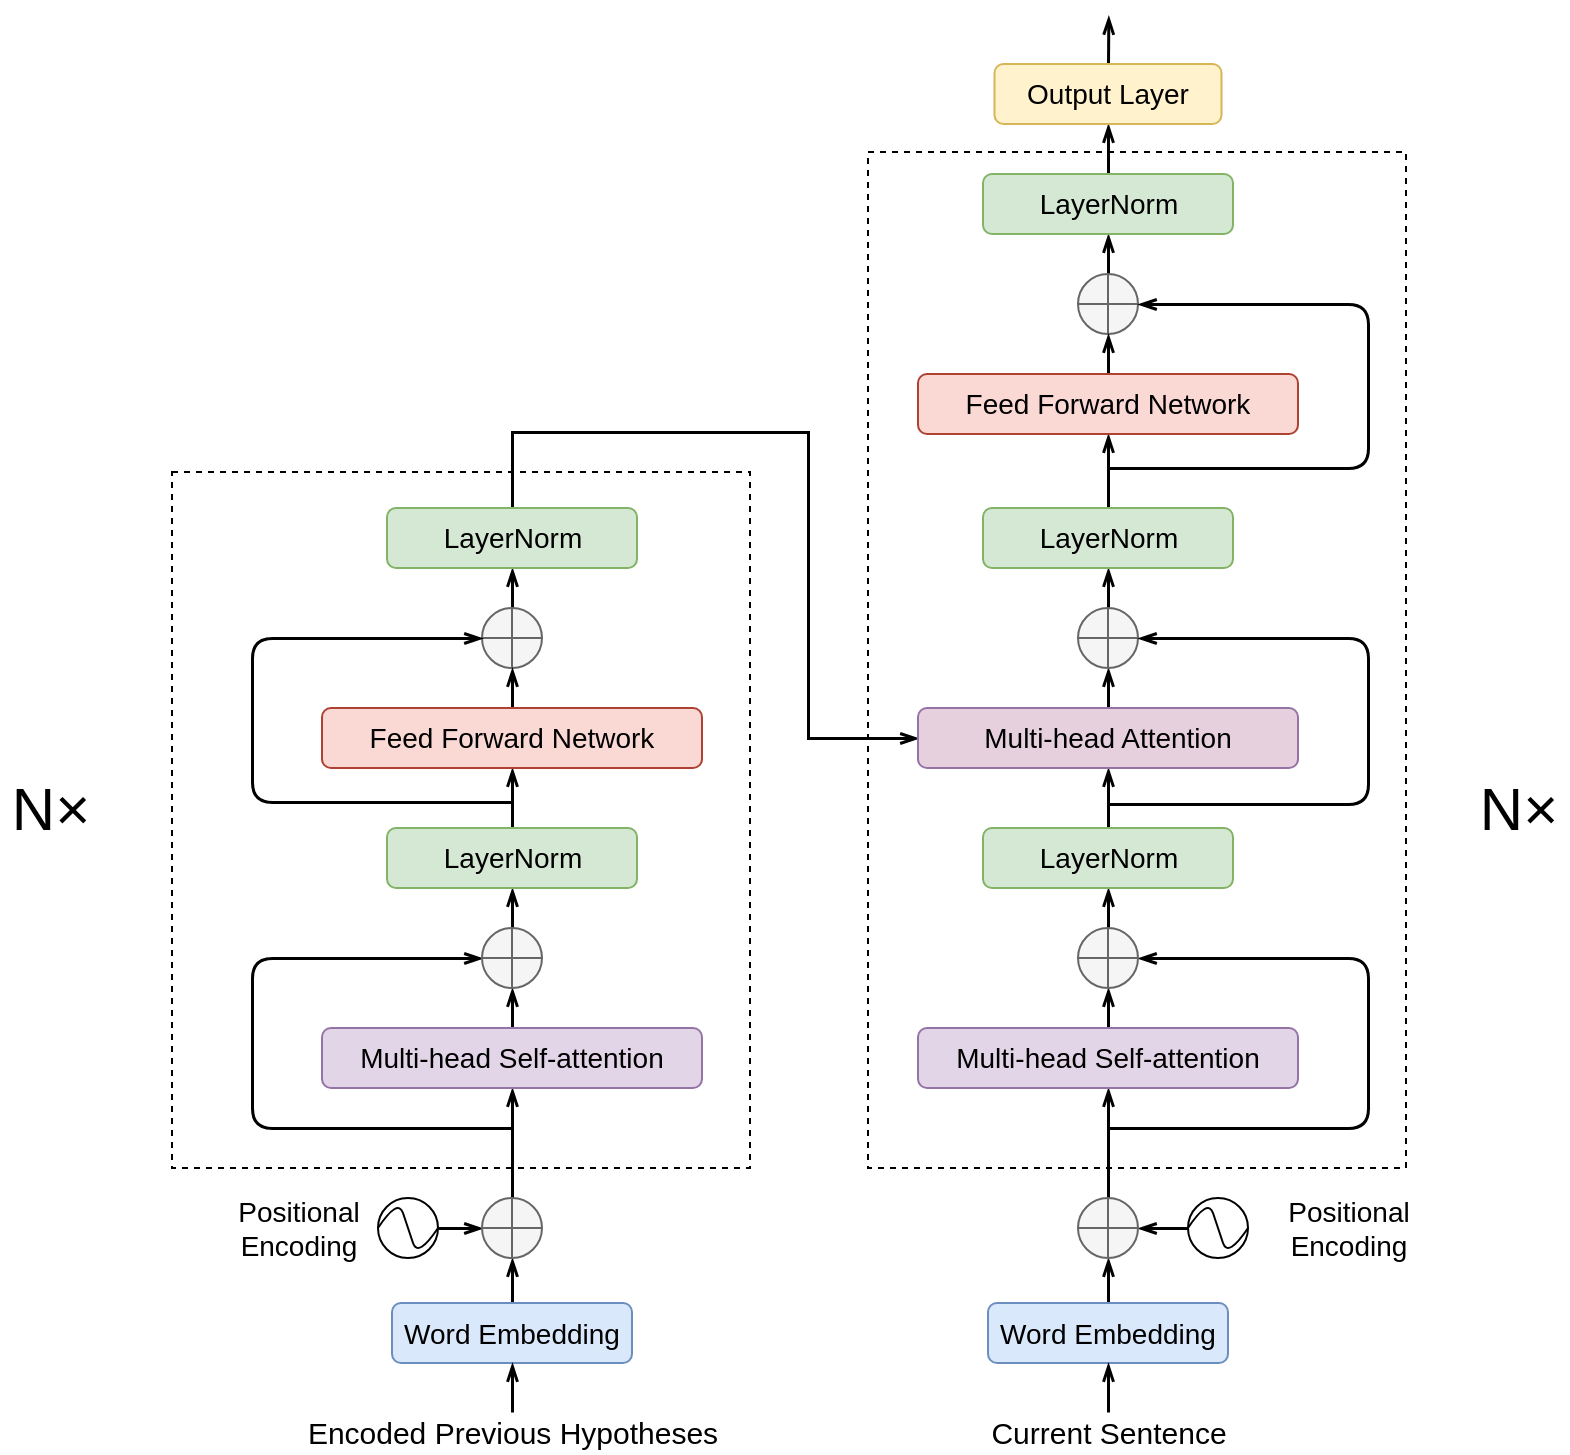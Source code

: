 <mxfile version="16.2.2" type="github"><diagram id="z0HHgGlnCuGLutk6PVgF" name="Page-1"><mxGraphModel dx="2427" dy="2175" grid="1" gridSize="10" guides="1" tooltips="1" connect="1" arrows="1" fold="1" page="1" pageScale="1" pageWidth="850" pageHeight="1100" math="1" shadow="0"><root><mxCell id="0"/><mxCell id="1" parent="0"/><mxCell id="CTJLBTLDGU4M1NpmP4fn-86" value="" style="rounded=0;whiteSpace=wrap;html=1;shadow=0;glass=0;dashed=1;sketch=0;fillColor=none;" parent="1" vertex="1"><mxGeometry x="-238" y="190" width="289" height="348" as="geometry"/></mxCell><mxCell id="CTJLBTLDGU4M1NpmP4fn-3" style="edgeStyle=orthogonalEdgeStyle;rounded=0;orthogonalLoop=1;jettySize=auto;html=1;entryX=0.5;entryY=1;entryDx=0;entryDy=0;strokeWidth=1.5;endArrow=openThin;endFill=0;exitX=0.5;exitY=0;exitDx=0;exitDy=0;" parent="1" target="CTJLBTLDGU4M1NpmP4fn-2" edge="1" source="CTJLBTLDGU4M1NpmP4fn-72"><mxGeometry relative="1" as="geometry"><mxPoint x="-68" y="537" as="sourcePoint"/></mxGeometry></mxCell><mxCell id="CTJLBTLDGU4M1NpmP4fn-6" style="edgeStyle=orthogonalEdgeStyle;rounded=0;orthogonalLoop=1;jettySize=auto;html=1;exitX=0.5;exitY=0;exitDx=0;exitDy=0;entryX=0.5;entryY=1;entryDx=0;entryDy=0;endArrow=openThin;endFill=0;strokeWidth=1.5;" parent="1" source="CTJLBTLDGU4M1NpmP4fn-2" target="CTJLBTLDGU4M1NpmP4fn-5" edge="1"><mxGeometry relative="1" as="geometry"/></mxCell><mxCell id="CTJLBTLDGU4M1NpmP4fn-2" value="&lt;span style=&quot;font-size: 14px&quot;&gt;Multi-head Self-attention&lt;/span&gt;" style="rounded=1;whiteSpace=wrap;html=1;fillColor=#e1d5e7;strokeColor=#9673a6;" parent="1" vertex="1"><mxGeometry x="-163" y="468" width="190" height="30" as="geometry"/></mxCell><mxCell id="CTJLBTLDGU4M1NpmP4fn-4" value="" style="edgeStyle=elbowEdgeStyle;elbow=horizontal;endArrow=openThin;html=1;strokeWidth=1.5;entryX=0;entryY=0.5;entryDx=0;entryDy=0;endFill=0;" parent="1" target="CTJLBTLDGU4M1NpmP4fn-5" edge="1"><mxGeometry width="50" height="50" relative="1" as="geometry"><mxPoint x="-68" y="518" as="sourcePoint"/><mxPoint x="32" y="428" as="targetPoint"/><Array as="points"><mxPoint x="-198" y="478"/><mxPoint x="102" y="458"/></Array></mxGeometry></mxCell><mxCell id="CTJLBTLDGU4M1NpmP4fn-12" style="edgeStyle=orthogonalEdgeStyle;rounded=0;orthogonalLoop=1;jettySize=auto;html=1;exitX=0.5;exitY=0;exitDx=0;exitDy=0;entryX=0.5;entryY=1;entryDx=0;entryDy=0;endArrow=openThin;endFill=0;strokeWidth=1.5;" parent="1" source="CTJLBTLDGU4M1NpmP4fn-5" target="CTJLBTLDGU4M1NpmP4fn-7" edge="1"><mxGeometry relative="1" as="geometry"/></mxCell><mxCell id="CTJLBTLDGU4M1NpmP4fn-5" value="" style="shape=orEllipse;perimeter=ellipsePerimeter;whiteSpace=wrap;html=1;backgroundOutline=1;fillColor=#f5f5f5;strokeColor=#666666;fontColor=#333333;" parent="1" vertex="1"><mxGeometry x="-83" y="418" width="30" height="30" as="geometry"/></mxCell><mxCell id="CTJLBTLDGU4M1NpmP4fn-11" style="edgeStyle=orthogonalEdgeStyle;rounded=0;orthogonalLoop=1;jettySize=auto;html=1;exitX=0.5;exitY=0;exitDx=0;exitDy=0;entryX=0.5;entryY=1;entryDx=0;entryDy=0;endArrow=openThin;endFill=0;strokeWidth=1.5;" parent="1" source="CTJLBTLDGU4M1NpmP4fn-7" target="CTJLBTLDGU4M1NpmP4fn-10" edge="1"><mxGeometry relative="1" as="geometry"/></mxCell><mxCell id="CTJLBTLDGU4M1NpmP4fn-7" value="&lt;span style=&quot;font-size: 14px&quot;&gt;LayerNorm&lt;/span&gt;" style="rounded=1;whiteSpace=wrap;html=1;fillColor=#d5e8d4;strokeColor=#82b366;" parent="1" vertex="1"><mxGeometry x="-130.5" y="368" width="125" height="30" as="geometry"/></mxCell><mxCell id="CTJLBTLDGU4M1NpmP4fn-16" style="edgeStyle=orthogonalEdgeStyle;rounded=0;orthogonalLoop=1;jettySize=auto;html=1;exitX=0.5;exitY=0;exitDx=0;exitDy=0;entryX=0.5;entryY=1;entryDx=0;entryDy=0;endArrow=openThin;endFill=0;strokeWidth=1.5;" parent="1" source="CTJLBTLDGU4M1NpmP4fn-9" target="CTJLBTLDGU4M1NpmP4fn-15" edge="1"><mxGeometry relative="1" as="geometry"/></mxCell><mxCell id="CTJLBTLDGU4M1NpmP4fn-9" value="" style="shape=orEllipse;perimeter=ellipsePerimeter;whiteSpace=wrap;html=1;backgroundOutline=1;fillColor=#f5f5f5;strokeColor=#666666;fontColor=#333333;" parent="1" vertex="1"><mxGeometry x="-83" y="258" width="30" height="30" as="geometry"/></mxCell><mxCell id="CTJLBTLDGU4M1NpmP4fn-13" style="edgeStyle=orthogonalEdgeStyle;rounded=0;orthogonalLoop=1;jettySize=auto;html=1;exitX=0.5;exitY=0;exitDx=0;exitDy=0;entryX=0.5;entryY=1;entryDx=0;entryDy=0;endArrow=openThin;endFill=0;strokeWidth=1.5;" parent="1" source="CTJLBTLDGU4M1NpmP4fn-10" target="CTJLBTLDGU4M1NpmP4fn-9" edge="1"><mxGeometry relative="1" as="geometry"/></mxCell><mxCell id="CTJLBTLDGU4M1NpmP4fn-10" value="&lt;span style=&quot;font-size: 14px&quot;&gt;Feed Forward Network&lt;/span&gt;" style="rounded=1;whiteSpace=wrap;html=1;fillColor=#fad9d5;strokeColor=#ae4132;" parent="1" vertex="1"><mxGeometry x="-163" y="308" width="190" height="30" as="geometry"/></mxCell><mxCell id="CTJLBTLDGU4M1NpmP4fn-14" value="" style="edgeStyle=elbowEdgeStyle;elbow=horizontal;endArrow=openThin;html=1;strokeWidth=1.5;endFill=0;entryX=0;entryY=0.5;entryDx=0;entryDy=0;" parent="1" target="CTJLBTLDGU4M1NpmP4fn-9" edge="1"><mxGeometry width="50" height="50" relative="1" as="geometry"><mxPoint x="-68" y="355" as="sourcePoint"/><mxPoint x="-88" y="288" as="targetPoint"/><Array as="points"><mxPoint x="-198" y="318"/></Array></mxGeometry></mxCell><mxCell id="CTJLBTLDGU4M1NpmP4fn-18" style="edgeStyle=orthogonalEdgeStyle;rounded=0;orthogonalLoop=1;jettySize=auto;html=1;exitX=0.5;exitY=0;exitDx=0;exitDy=0;endArrow=openThin;endFill=0;strokeWidth=1.5;entryX=0;entryY=0.5;entryDx=0;entryDy=0;" parent="1" source="CTJLBTLDGU4M1NpmP4fn-15" edge="1" target="Ly3B1sIh1hLR3FMpoDLW-36"><mxGeometry relative="1" as="geometry"><mxPoint x="-159" y="164" as="targetPoint"/><Array as="points"><mxPoint x="-68" y="170"/><mxPoint x="80" y="170"/><mxPoint x="80" y="323"/></Array></mxGeometry></mxCell><mxCell id="CTJLBTLDGU4M1NpmP4fn-15" value="&lt;span style=&quot;font-size: 14px&quot;&gt;LayerNorm&lt;/span&gt;" style="rounded=1;whiteSpace=wrap;html=1;fillColor=#d5e8d4;strokeColor=#82b366;" parent="1" vertex="1"><mxGeometry x="-130.5" y="208" width="125" height="30" as="geometry"/></mxCell><mxCell id="CTJLBTLDGU4M1NpmP4fn-75" style="edgeStyle=none;rounded=0;orthogonalLoop=1;jettySize=auto;html=1;exitX=0.5;exitY=0;exitDx=0;exitDy=0;entryX=0.5;entryY=1;entryDx=0;entryDy=0;endArrow=openThin;endFill=0;strokeWidth=1.5;" parent="1" source="CTJLBTLDGU4M1NpmP4fn-62" target="CTJLBTLDGU4M1NpmP4fn-72" edge="1"><mxGeometry relative="1" as="geometry"/></mxCell><mxCell id="CTJLBTLDGU4M1NpmP4fn-62" value="&lt;font style=&quot;font-size: 14px&quot;&gt;Word Embedding&lt;/font&gt;" style="rounded=1;whiteSpace=wrap;html=1;fillColor=#dae8fc;strokeColor=#6c8ebf;" parent="1" vertex="1"><mxGeometry x="-128" y="605.5" width="120" height="30" as="geometry"/></mxCell><mxCell id="CTJLBTLDGU4M1NpmP4fn-64" value="" style="endArrow=openThin;html=1;strokeWidth=1.5;entryX=0.5;entryY=1;entryDx=0;entryDy=0;endFill=0;" parent="1" edge="1"><mxGeometry width="50" height="50" relative="1" as="geometry"><mxPoint x="-68" y="660" as="sourcePoint"/><mxPoint x="-68.0" y="635.5" as="targetPoint"/></mxGeometry></mxCell><mxCell id="CTJLBTLDGU4M1NpmP4fn-90" style="edgeStyle=none;rounded=0;orthogonalLoop=1;jettySize=auto;html=1;exitX=1;exitY=0.5;exitDx=0;exitDy=0;entryX=0;entryY=0.5;entryDx=0;entryDy=0;endArrow=openThin;endFill=0;strokeWidth=1.5;" parent="1" source="CTJLBTLDGU4M1NpmP4fn-65" target="CTJLBTLDGU4M1NpmP4fn-72" edge="1"><mxGeometry relative="1" as="geometry"/></mxCell><mxCell id="CTJLBTLDGU4M1NpmP4fn-65" value="" style="ellipse;whiteSpace=wrap;html=1;aspect=fixed;rounded=0;shadow=0;glass=0;sketch=0;strokeColor=#000000;fillColor=none;gradientColor=none;" parent="1" vertex="1"><mxGeometry x="-135" y="553" width="30" height="30" as="geometry"/></mxCell><mxCell id="CTJLBTLDGU4M1NpmP4fn-69" value="" style="curved=1;endArrow=none;html=1;strokeWidth=1;exitX=0;exitY=0.5;exitDx=0;exitDy=0;entryX=1;entryY=0.5;entryDx=0;entryDy=0;endFill=0;" parent="1" source="CTJLBTLDGU4M1NpmP4fn-65" target="CTJLBTLDGU4M1NpmP4fn-65" edge="1"><mxGeometry width="50" height="50" relative="1" as="geometry"><mxPoint x="-125" y="612" as="sourcePoint"/><mxPoint x="-75" y="562" as="targetPoint"/><Array as="points"><mxPoint x="-125" y="553"/><mxPoint x="-120" y="568"/><mxPoint x="-115" y="583"/></Array></mxGeometry></mxCell><mxCell id="CTJLBTLDGU4M1NpmP4fn-71" value="&lt;font style=&quot;font-size: 14px&quot;&gt;Positional&lt;br&gt;Encoding&lt;/font&gt;" style="text;html=1;align=center;verticalAlign=middle;resizable=0;points=[];autosize=1;strokeColor=none;" parent="1" vertex="1"><mxGeometry x="-215" y="548" width="80" height="40" as="geometry"/></mxCell><mxCell id="CTJLBTLDGU4M1NpmP4fn-72" value="" style="shape=orEllipse;perimeter=ellipsePerimeter;whiteSpace=wrap;html=1;backgroundOutline=1;fillColor=#f5f5f5;strokeColor=#666666;fontColor=#333333;" parent="1" vertex="1"><mxGeometry x="-83" y="553" width="30" height="30" as="geometry"/></mxCell><mxCell id="CTJLBTLDGU4M1NpmP4fn-84" value="&lt;font style=&quot;font-size: 30px&quot;&gt;N×&lt;/font&gt;" style="text;html=1;align=center;verticalAlign=middle;resizable=0;points=[];autosize=1;strokeColor=none;" parent="1" vertex="1"><mxGeometry x="-324" y="343" width="50" height="30" as="geometry"/></mxCell><mxCell id="Ly3B1sIh1hLR3FMpoDLW-1" value="&lt;font style=&quot;font-size: 15px&quot;&gt;Encoded Previous Hypotheses&lt;/font&gt;" style="text;html=1;align=center;verticalAlign=middle;resizable=0;points=[];autosize=1;strokeColor=none;fillColor=none;" vertex="1" parent="1"><mxGeometry x="-178" y="660" width="220" height="20" as="geometry"/></mxCell><mxCell id="Ly3B1sIh1hLR3FMpoDLW-2" value="" style="rounded=0;whiteSpace=wrap;html=1;shadow=0;glass=0;dashed=1;sketch=0;fillColor=none;" vertex="1" parent="1"><mxGeometry x="110" y="30" width="269" height="508" as="geometry"/></mxCell><mxCell id="Ly3B1sIh1hLR3FMpoDLW-3" style="edgeStyle=orthogonalEdgeStyle;rounded=0;orthogonalLoop=1;jettySize=auto;html=1;entryX=0.5;entryY=1;entryDx=0;entryDy=0;strokeWidth=1.5;endArrow=openThin;endFill=0;exitX=0.5;exitY=0;exitDx=0;exitDy=0;" edge="1" parent="1" source="Ly3B1sIh1hLR3FMpoDLW-30" target="Ly3B1sIh1hLR3FMpoDLW-5"><mxGeometry relative="1" as="geometry"><mxPoint x="230" y="537" as="sourcePoint"/></mxGeometry></mxCell><mxCell id="Ly3B1sIh1hLR3FMpoDLW-4" style="edgeStyle=orthogonalEdgeStyle;rounded=0;orthogonalLoop=1;jettySize=auto;html=1;exitX=0.5;exitY=0;exitDx=0;exitDy=0;entryX=0.5;entryY=1;entryDx=0;entryDy=0;endArrow=openThin;endFill=0;strokeWidth=1.5;" edge="1" parent="1" source="Ly3B1sIh1hLR3FMpoDLW-5" target="Ly3B1sIh1hLR3FMpoDLW-8"><mxGeometry relative="1" as="geometry"/></mxCell><mxCell id="Ly3B1sIh1hLR3FMpoDLW-5" value="&lt;span style=&quot;font-size: 14px&quot;&gt;Multi-head Self-attention&lt;/span&gt;" style="rounded=1;whiteSpace=wrap;html=1;fillColor=#e1d5e7;strokeColor=#9673a6;" vertex="1" parent="1"><mxGeometry x="135" y="468" width="190" height="30" as="geometry"/></mxCell><mxCell id="Ly3B1sIh1hLR3FMpoDLW-6" value="" style="edgeStyle=elbowEdgeStyle;elbow=horizontal;endArrow=openThin;html=1;strokeWidth=1.5;entryX=1;entryY=0.5;entryDx=0;entryDy=0;endFill=0;" edge="1" parent="1" target="Ly3B1sIh1hLR3FMpoDLW-8"><mxGeometry width="50" height="50" relative="1" as="geometry"><mxPoint x="230" y="518" as="sourcePoint"/><mxPoint x="330" y="428" as="targetPoint"/><Array as="points"><mxPoint x="360" y="470"/><mxPoint x="400" y="458"/></Array></mxGeometry></mxCell><mxCell id="Ly3B1sIh1hLR3FMpoDLW-7" style="edgeStyle=orthogonalEdgeStyle;rounded=0;orthogonalLoop=1;jettySize=auto;html=1;exitX=0.5;exitY=0;exitDx=0;exitDy=0;entryX=0.5;entryY=1;entryDx=0;entryDy=0;endArrow=openThin;endFill=0;strokeWidth=1.5;" edge="1" parent="1" source="Ly3B1sIh1hLR3FMpoDLW-8" target="Ly3B1sIh1hLR3FMpoDLW-10"><mxGeometry relative="1" as="geometry"/></mxCell><mxCell id="Ly3B1sIh1hLR3FMpoDLW-8" value="" style="shape=orEllipse;perimeter=ellipsePerimeter;whiteSpace=wrap;html=1;backgroundOutline=1;fillColor=#f5f5f5;strokeColor=#666666;fontColor=#333333;" vertex="1" parent="1"><mxGeometry x="215" y="418" width="30" height="30" as="geometry"/></mxCell><mxCell id="Ly3B1sIh1hLR3FMpoDLW-9" style="edgeStyle=orthogonalEdgeStyle;rounded=0;orthogonalLoop=1;jettySize=auto;html=1;exitX=0.5;exitY=0;exitDx=0;exitDy=0;entryX=0.5;entryY=1;entryDx=0;entryDy=0;endArrow=openThin;endFill=0;strokeWidth=1.5;" edge="1" parent="1" source="Ly3B1sIh1hLR3FMpoDLW-39" target="Ly3B1sIh1hLR3FMpoDLW-14"><mxGeometry relative="1" as="geometry"><mxPoint x="230" y="201" as="sourcePoint"/></mxGeometry></mxCell><mxCell id="Ly3B1sIh1hLR3FMpoDLW-41" style="edgeStyle=orthogonalEdgeStyle;rounded=0;orthogonalLoop=1;jettySize=auto;html=1;exitX=0.5;exitY=0;exitDx=0;exitDy=0;entryX=0.5;entryY=1;entryDx=0;entryDy=0;fontSize=30;strokeWidth=1.5;endArrow=openThin;endFill=0;" edge="1" parent="1" source="Ly3B1sIh1hLR3FMpoDLW-10" target="Ly3B1sIh1hLR3FMpoDLW-36"><mxGeometry relative="1" as="geometry"/></mxCell><mxCell id="Ly3B1sIh1hLR3FMpoDLW-10" value="&lt;span style=&quot;font-size: 14px&quot;&gt;LayerNorm&lt;/span&gt;" style="rounded=1;whiteSpace=wrap;html=1;fillColor=#d5e8d4;strokeColor=#82b366;" vertex="1" parent="1"><mxGeometry x="167.5" y="368" width="125" height="30" as="geometry"/></mxCell><mxCell id="Ly3B1sIh1hLR3FMpoDLW-11" style="edgeStyle=orthogonalEdgeStyle;rounded=0;orthogonalLoop=1;jettySize=auto;html=1;exitX=0.5;exitY=0;exitDx=0;exitDy=0;entryX=0.5;entryY=1;entryDx=0;entryDy=0;endArrow=openThin;endFill=0;strokeWidth=1.5;" edge="1" parent="1" source="Ly3B1sIh1hLR3FMpoDLW-12" target="Ly3B1sIh1hLR3FMpoDLW-17"><mxGeometry relative="1" as="geometry"/></mxCell><mxCell id="Ly3B1sIh1hLR3FMpoDLW-12" value="" style="shape=orEllipse;perimeter=ellipsePerimeter;whiteSpace=wrap;html=1;backgroundOutline=1;fillColor=#f5f5f5;strokeColor=#666666;fontColor=#333333;" vertex="1" parent="1"><mxGeometry x="215" y="91" width="30" height="30" as="geometry"/></mxCell><mxCell id="Ly3B1sIh1hLR3FMpoDLW-13" style="edgeStyle=orthogonalEdgeStyle;rounded=0;orthogonalLoop=1;jettySize=auto;html=1;exitX=0.5;exitY=0;exitDx=0;exitDy=0;entryX=0.5;entryY=1;entryDx=0;entryDy=0;endArrow=openThin;endFill=0;strokeWidth=1.5;" edge="1" parent="1" source="Ly3B1sIh1hLR3FMpoDLW-14" target="Ly3B1sIh1hLR3FMpoDLW-12"><mxGeometry relative="1" as="geometry"/></mxCell><mxCell id="Ly3B1sIh1hLR3FMpoDLW-14" value="&lt;span style=&quot;font-size: 14px&quot;&gt;Feed Forward Network&lt;/span&gt;" style="rounded=1;whiteSpace=wrap;html=1;fillColor=#fad9d5;strokeColor=#ae4132;" vertex="1" parent="1"><mxGeometry x="135" y="141" width="190" height="30" as="geometry"/></mxCell><mxCell id="Ly3B1sIh1hLR3FMpoDLW-15" value="" style="edgeStyle=elbowEdgeStyle;elbow=horizontal;endArrow=openThin;html=1;strokeWidth=1.5;endFill=0;entryX=1;entryY=0.5;entryDx=0;entryDy=0;" edge="1" parent="1" target="Ly3B1sIh1hLR3FMpoDLW-12"><mxGeometry width="50" height="50" relative="1" as="geometry"><mxPoint x="230" y="188" as="sourcePoint"/><mxPoint x="210" y="121" as="targetPoint"/><Array as="points"><mxPoint x="360" y="163"/></Array></mxGeometry></mxCell><mxCell id="Ly3B1sIh1hLR3FMpoDLW-16" style="edgeStyle=orthogonalEdgeStyle;rounded=0;orthogonalLoop=1;jettySize=auto;html=1;exitX=0.5;exitY=0;exitDx=0;exitDy=0;endArrow=openThin;endFill=0;strokeWidth=1.5;entryX=0.5;entryY=1;entryDx=0;entryDy=0;" edge="1" parent="1" source="Ly3B1sIh1hLR3FMpoDLW-17" target="Ly3B1sIh1hLR3FMpoDLW-32"><mxGeometry relative="1" as="geometry"><mxPoint x="230" y="155" as="targetPoint"/></mxGeometry></mxCell><mxCell id="Ly3B1sIh1hLR3FMpoDLW-17" value="&lt;span style=&quot;font-size: 14px&quot;&gt;LayerNorm&lt;/span&gt;" style="rounded=1;whiteSpace=wrap;html=1;fillColor=#d5e8d4;strokeColor=#82b366;" vertex="1" parent="1"><mxGeometry x="167.5" y="41" width="125" height="30" as="geometry"/></mxCell><mxCell id="Ly3B1sIh1hLR3FMpoDLW-23" style="edgeStyle=none;rounded=0;orthogonalLoop=1;jettySize=auto;html=1;exitX=0.5;exitY=0;exitDx=0;exitDy=0;entryX=0.5;entryY=1;entryDx=0;entryDy=0;endArrow=openThin;endFill=0;strokeWidth=1.5;" edge="1" parent="1" source="Ly3B1sIh1hLR3FMpoDLW-24" target="Ly3B1sIh1hLR3FMpoDLW-30"><mxGeometry relative="1" as="geometry"/></mxCell><mxCell id="Ly3B1sIh1hLR3FMpoDLW-24" value="&lt;font style=&quot;font-size: 14px&quot;&gt;Word Embedding&lt;/font&gt;" style="rounded=1;whiteSpace=wrap;html=1;fillColor=#dae8fc;strokeColor=#6c8ebf;" vertex="1" parent="1"><mxGeometry x="170" y="605.5" width="120" height="30" as="geometry"/></mxCell><mxCell id="Ly3B1sIh1hLR3FMpoDLW-25" value="" style="endArrow=openThin;html=1;strokeWidth=1.5;entryX=0.5;entryY=1;entryDx=0;entryDy=0;endFill=0;" edge="1" parent="1"><mxGeometry width="50" height="50" relative="1" as="geometry"><mxPoint x="230" y="660" as="sourcePoint"/><mxPoint x="230" y="635.5" as="targetPoint"/></mxGeometry></mxCell><mxCell id="Ly3B1sIh1hLR3FMpoDLW-26" style="edgeStyle=none;rounded=0;orthogonalLoop=1;jettySize=auto;html=1;exitX=0;exitY=0.5;exitDx=0;exitDy=0;entryX=1;entryY=0.5;entryDx=0;entryDy=0;endArrow=openThin;endFill=0;strokeWidth=1.5;" edge="1" parent="1" source="Ly3B1sIh1hLR3FMpoDLW-27" target="Ly3B1sIh1hLR3FMpoDLW-30"><mxGeometry relative="1" as="geometry"><mxPoint x="338.75" y="568" as="targetPoint"/></mxGeometry></mxCell><mxCell id="Ly3B1sIh1hLR3FMpoDLW-27" value="" style="ellipse;whiteSpace=wrap;html=1;aspect=fixed;rounded=0;shadow=0;glass=0;sketch=0;strokeColor=#000000;fillColor=none;gradientColor=none;" vertex="1" parent="1"><mxGeometry x="270" y="553" width="30" height="30" as="geometry"/></mxCell><mxCell id="Ly3B1sIh1hLR3FMpoDLW-28" value="" style="curved=1;endArrow=none;html=1;strokeWidth=1;exitX=0;exitY=0.5;exitDx=0;exitDy=0;entryX=1;entryY=0.5;entryDx=0;entryDy=0;endFill=0;" edge="1" parent="1" source="Ly3B1sIh1hLR3FMpoDLW-27" target="Ly3B1sIh1hLR3FMpoDLW-27"><mxGeometry width="50" height="50" relative="1" as="geometry"><mxPoint x="280" y="612" as="sourcePoint"/><mxPoint x="330" y="562" as="targetPoint"/><Array as="points"><mxPoint x="280" y="553"/><mxPoint x="285" y="568"/><mxPoint x="290" y="583"/></Array></mxGeometry></mxCell><mxCell id="Ly3B1sIh1hLR3FMpoDLW-29" value="&lt;font style=&quot;font-size: 14px&quot;&gt;Positional&lt;br&gt;Encoding&lt;/font&gt;" style="text;html=1;align=center;verticalAlign=middle;resizable=0;points=[];autosize=1;strokeColor=none;" vertex="1" parent="1"><mxGeometry x="310" y="548" width="80" height="40" as="geometry"/></mxCell><mxCell id="Ly3B1sIh1hLR3FMpoDLW-30" value="" style="shape=orEllipse;perimeter=ellipsePerimeter;whiteSpace=wrap;html=1;backgroundOutline=1;fillColor=#f5f5f5;strokeColor=#666666;fontColor=#333333;" vertex="1" parent="1"><mxGeometry x="215" y="553" width="30" height="30" as="geometry"/></mxCell><mxCell id="Ly3B1sIh1hLR3FMpoDLW-31" style="edgeStyle=none;rounded=0;orthogonalLoop=1;jettySize=auto;html=1;exitX=0.5;exitY=0;exitDx=0;exitDy=0;endArrow=openThin;endFill=0;strokeWidth=1.5;" edge="1" parent="1" source="Ly3B1sIh1hLR3FMpoDLW-32"><mxGeometry relative="1" as="geometry"><mxPoint x="230.167" y="-38" as="targetPoint"/></mxGeometry></mxCell><mxCell id="Ly3B1sIh1hLR3FMpoDLW-32" value="&lt;span style=&quot;font-size: 14px&quot;&gt;Output Layer&lt;/span&gt;" style="rounded=1;whiteSpace=wrap;html=1;fillColor=#fff2cc;strokeColor=#d6b656;" vertex="1" parent="1"><mxGeometry x="173.25" y="-14" width="113.5" height="30" as="geometry"/></mxCell><mxCell id="Ly3B1sIh1hLR3FMpoDLW-33" value="&lt;font style=&quot;font-size: 30px&quot;&gt;N×&lt;/font&gt;" style="text;html=1;align=center;verticalAlign=middle;resizable=0;points=[];autosize=1;strokeColor=none;" vertex="1" parent="1"><mxGeometry x="410" y="343" width="50" height="30" as="geometry"/></mxCell><mxCell id="Ly3B1sIh1hLR3FMpoDLW-34" value="&lt;span style=&quot;font-size: 15px&quot;&gt;Current Sentence&lt;/span&gt;" style="text;html=1;align=center;verticalAlign=middle;resizable=0;points=[];autosize=1;strokeColor=none;fillColor=none;" vertex="1" parent="1"><mxGeometry x="165" y="660" width="130" height="20" as="geometry"/></mxCell><mxCell id="Ly3B1sIh1hLR3FMpoDLW-35" style="edgeStyle=orthogonalEdgeStyle;rounded=0;orthogonalLoop=1;jettySize=auto;html=1;exitX=0.5;exitY=0;exitDx=0;exitDy=0;entryX=0.5;entryY=1;entryDx=0;entryDy=0;endArrow=openThin;endFill=0;strokeWidth=1.5;" edge="1" parent="1" source="Ly3B1sIh1hLR3FMpoDLW-36" target="Ly3B1sIh1hLR3FMpoDLW-38"><mxGeometry relative="1" as="geometry"/></mxCell><mxCell id="Ly3B1sIh1hLR3FMpoDLW-36" value="&lt;span style=&quot;font-size: 14px&quot;&gt;Multi-head Attention&lt;/span&gt;" style="rounded=1;whiteSpace=wrap;html=1;fillColor=#E6D0DE;strokeColor=#9673a6;" vertex="1" parent="1"><mxGeometry x="135" y="308" width="190" height="30" as="geometry"/></mxCell><mxCell id="Ly3B1sIh1hLR3FMpoDLW-37" style="edgeStyle=orthogonalEdgeStyle;rounded=0;orthogonalLoop=1;jettySize=auto;html=1;exitX=0.5;exitY=0;exitDx=0;exitDy=0;entryX=0.5;entryY=1;entryDx=0;entryDy=0;endArrow=openThin;endFill=0;strokeWidth=1.5;" edge="1" parent="1" source="Ly3B1sIh1hLR3FMpoDLW-38" target="Ly3B1sIh1hLR3FMpoDLW-39"><mxGeometry relative="1" as="geometry"/></mxCell><mxCell id="Ly3B1sIh1hLR3FMpoDLW-38" value="" style="shape=orEllipse;perimeter=ellipsePerimeter;whiteSpace=wrap;html=1;backgroundOutline=1;fillColor=#f5f5f5;strokeColor=#666666;fontColor=#333333;" vertex="1" parent="1"><mxGeometry x="215" y="258" width="30" height="30" as="geometry"/></mxCell><mxCell id="Ly3B1sIh1hLR3FMpoDLW-39" value="&lt;span style=&quot;font-size: 14px&quot;&gt;LayerNorm&lt;/span&gt;" style="rounded=1;whiteSpace=wrap;html=1;fillColor=#d5e8d4;strokeColor=#82b366;" vertex="1" parent="1"><mxGeometry x="167.5" y="208" width="125" height="30" as="geometry"/></mxCell><mxCell id="Ly3B1sIh1hLR3FMpoDLW-42" value="" style="edgeStyle=elbowEdgeStyle;elbow=horizontal;endArrow=openThin;html=1;strokeWidth=1.5;entryX=1;entryY=0.5;entryDx=0;entryDy=0;endFill=0;" edge="1" parent="1" target="Ly3B1sIh1hLR3FMpoDLW-38"><mxGeometry width="50" height="50" relative="1" as="geometry"><mxPoint x="230" y="356" as="sourcePoint"/><mxPoint x="245.0" y="271" as="targetPoint"/><Array as="points"><mxPoint x="360" y="308"/><mxPoint x="400" y="296"/></Array></mxGeometry></mxCell></root></mxGraphModel></diagram></mxfile>